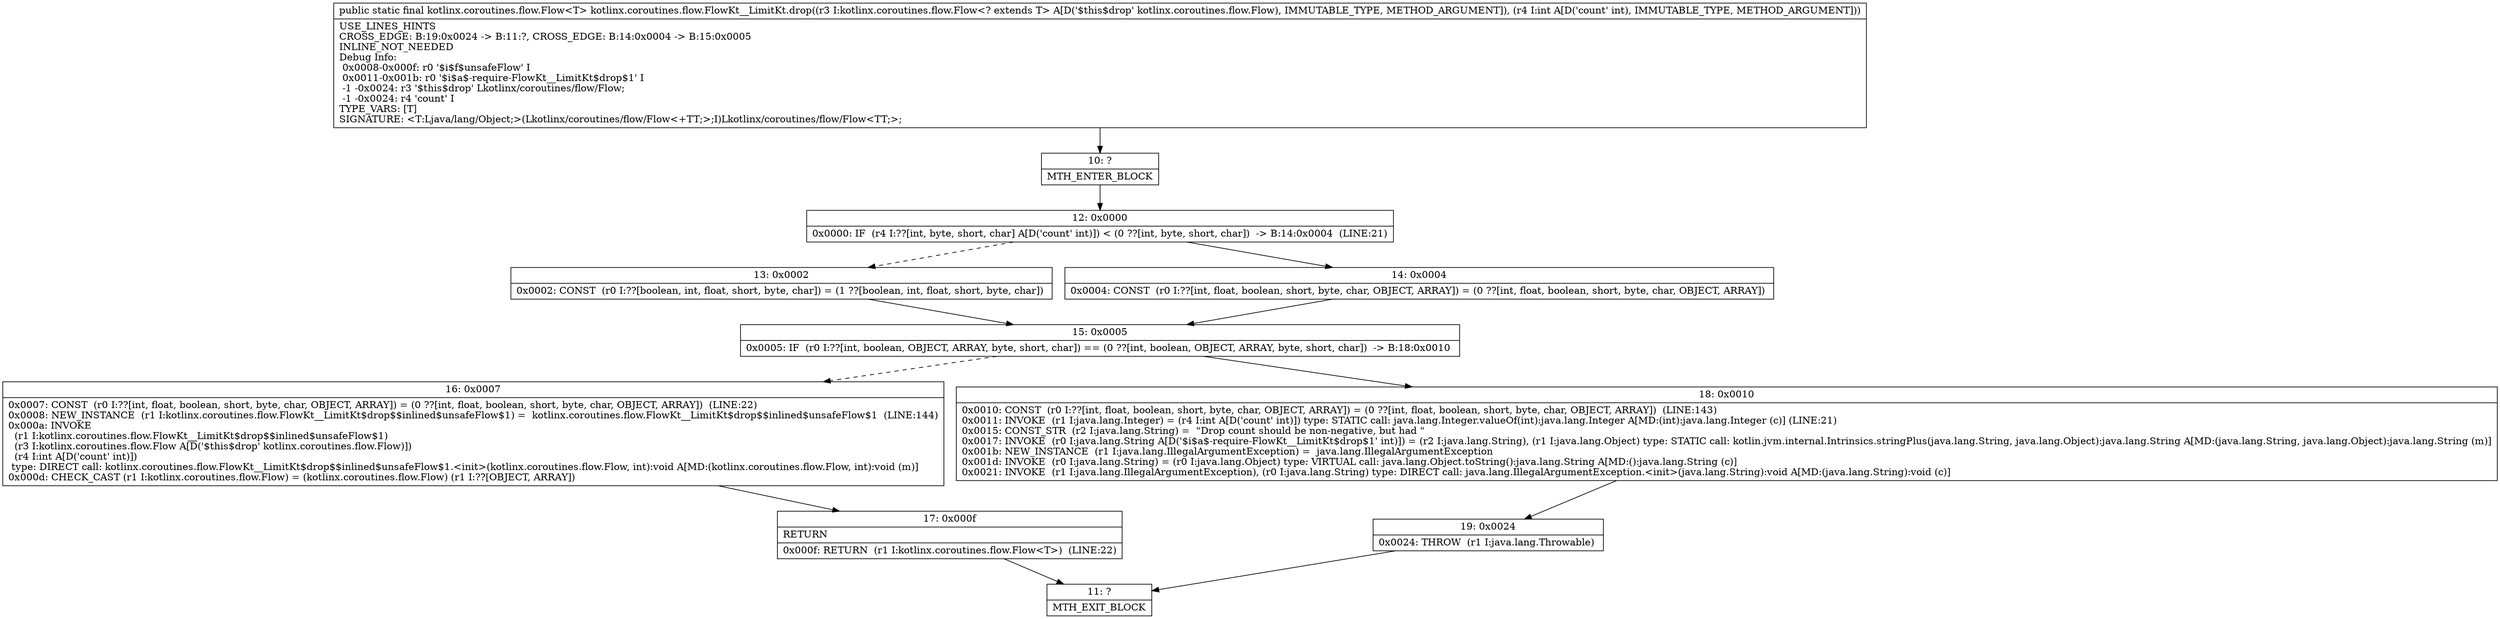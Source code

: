 digraph "CFG forkotlinx.coroutines.flow.FlowKt__LimitKt.drop(Lkotlinx\/coroutines\/flow\/Flow;I)Lkotlinx\/coroutines\/flow\/Flow;" {
Node_10 [shape=record,label="{10\:\ ?|MTH_ENTER_BLOCK\l}"];
Node_12 [shape=record,label="{12\:\ 0x0000|0x0000: IF  (r4 I:??[int, byte, short, char] A[D('count' int)]) \< (0 ??[int, byte, short, char])  \-\> B:14:0x0004  (LINE:21)\l}"];
Node_13 [shape=record,label="{13\:\ 0x0002|0x0002: CONST  (r0 I:??[boolean, int, float, short, byte, char]) = (1 ??[boolean, int, float, short, byte, char]) \l}"];
Node_15 [shape=record,label="{15\:\ 0x0005|0x0005: IF  (r0 I:??[int, boolean, OBJECT, ARRAY, byte, short, char]) == (0 ??[int, boolean, OBJECT, ARRAY, byte, short, char])  \-\> B:18:0x0010 \l}"];
Node_16 [shape=record,label="{16\:\ 0x0007|0x0007: CONST  (r0 I:??[int, float, boolean, short, byte, char, OBJECT, ARRAY]) = (0 ??[int, float, boolean, short, byte, char, OBJECT, ARRAY])  (LINE:22)\l0x0008: NEW_INSTANCE  (r1 I:kotlinx.coroutines.flow.FlowKt__LimitKt$drop$$inlined$unsafeFlow$1) =  kotlinx.coroutines.flow.FlowKt__LimitKt$drop$$inlined$unsafeFlow$1  (LINE:144)\l0x000a: INVOKE  \l  (r1 I:kotlinx.coroutines.flow.FlowKt__LimitKt$drop$$inlined$unsafeFlow$1)\l  (r3 I:kotlinx.coroutines.flow.Flow A[D('$this$drop' kotlinx.coroutines.flow.Flow)])\l  (r4 I:int A[D('count' int)])\l type: DIRECT call: kotlinx.coroutines.flow.FlowKt__LimitKt$drop$$inlined$unsafeFlow$1.\<init\>(kotlinx.coroutines.flow.Flow, int):void A[MD:(kotlinx.coroutines.flow.Flow, int):void (m)]\l0x000d: CHECK_CAST (r1 I:kotlinx.coroutines.flow.Flow) = (kotlinx.coroutines.flow.Flow) (r1 I:??[OBJECT, ARRAY]) \l}"];
Node_17 [shape=record,label="{17\:\ 0x000f|RETURN\l|0x000f: RETURN  (r1 I:kotlinx.coroutines.flow.Flow\<T\>)  (LINE:22)\l}"];
Node_11 [shape=record,label="{11\:\ ?|MTH_EXIT_BLOCK\l}"];
Node_18 [shape=record,label="{18\:\ 0x0010|0x0010: CONST  (r0 I:??[int, float, boolean, short, byte, char, OBJECT, ARRAY]) = (0 ??[int, float, boolean, short, byte, char, OBJECT, ARRAY])  (LINE:143)\l0x0011: INVOKE  (r1 I:java.lang.Integer) = (r4 I:int A[D('count' int)]) type: STATIC call: java.lang.Integer.valueOf(int):java.lang.Integer A[MD:(int):java.lang.Integer (c)] (LINE:21)\l0x0015: CONST_STR  (r2 I:java.lang.String) =  \"Drop count should be non\-negative, but had \" \l0x0017: INVOKE  (r0 I:java.lang.String A[D('$i$a$\-require\-FlowKt__LimitKt$drop$1' int)]) = (r2 I:java.lang.String), (r1 I:java.lang.Object) type: STATIC call: kotlin.jvm.internal.Intrinsics.stringPlus(java.lang.String, java.lang.Object):java.lang.String A[MD:(java.lang.String, java.lang.Object):java.lang.String (m)]\l0x001b: NEW_INSTANCE  (r1 I:java.lang.IllegalArgumentException) =  java.lang.IllegalArgumentException \l0x001d: INVOKE  (r0 I:java.lang.String) = (r0 I:java.lang.Object) type: VIRTUAL call: java.lang.Object.toString():java.lang.String A[MD:():java.lang.String (c)]\l0x0021: INVOKE  (r1 I:java.lang.IllegalArgumentException), (r0 I:java.lang.String) type: DIRECT call: java.lang.IllegalArgumentException.\<init\>(java.lang.String):void A[MD:(java.lang.String):void (c)]\l}"];
Node_19 [shape=record,label="{19\:\ 0x0024|0x0024: THROW  (r1 I:java.lang.Throwable) \l}"];
Node_14 [shape=record,label="{14\:\ 0x0004|0x0004: CONST  (r0 I:??[int, float, boolean, short, byte, char, OBJECT, ARRAY]) = (0 ??[int, float, boolean, short, byte, char, OBJECT, ARRAY]) \l}"];
MethodNode[shape=record,label="{public static final kotlinx.coroutines.flow.Flow\<T\> kotlinx.coroutines.flow.FlowKt__LimitKt.drop((r3 I:kotlinx.coroutines.flow.Flow\<? extends T\> A[D('$this$drop' kotlinx.coroutines.flow.Flow), IMMUTABLE_TYPE, METHOD_ARGUMENT]), (r4 I:int A[D('count' int), IMMUTABLE_TYPE, METHOD_ARGUMENT]))  | USE_LINES_HINTS\lCROSS_EDGE: B:19:0x0024 \-\> B:11:?, CROSS_EDGE: B:14:0x0004 \-\> B:15:0x0005\lINLINE_NOT_NEEDED\lDebug Info:\l  0x0008\-0x000f: r0 '$i$f$unsafeFlow' I\l  0x0011\-0x001b: r0 '$i$a$\-require\-FlowKt__LimitKt$drop$1' I\l  \-1 \-0x0024: r3 '$this$drop' Lkotlinx\/coroutines\/flow\/Flow;\l  \-1 \-0x0024: r4 'count' I\lTYPE_VARS: [T]\lSIGNATURE: \<T:Ljava\/lang\/Object;\>(Lkotlinx\/coroutines\/flow\/Flow\<+TT;\>;I)Lkotlinx\/coroutines\/flow\/Flow\<TT;\>;\l}"];
MethodNode -> Node_10;Node_10 -> Node_12;
Node_12 -> Node_13[style=dashed];
Node_12 -> Node_14;
Node_13 -> Node_15;
Node_15 -> Node_16[style=dashed];
Node_15 -> Node_18;
Node_16 -> Node_17;
Node_17 -> Node_11;
Node_18 -> Node_19;
Node_19 -> Node_11;
Node_14 -> Node_15;
}

